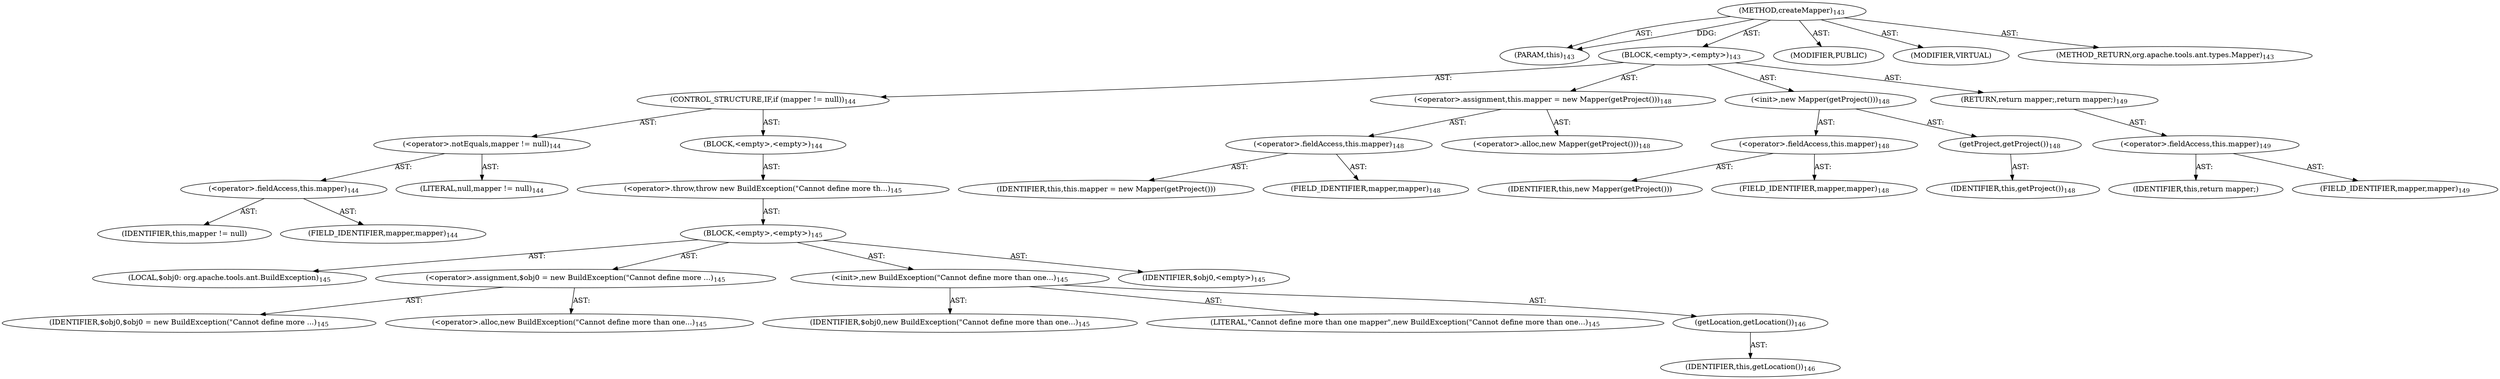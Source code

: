 digraph "createMapper" {  
"111669149701" [label = <(METHOD,createMapper)<SUB>143</SUB>> ]
"115964116997" [label = <(PARAM,this)<SUB>143</SUB>> ]
"25769803781" [label = <(BLOCK,&lt;empty&gt;,&lt;empty&gt;)<SUB>143</SUB>> ]
"47244640256" [label = <(CONTROL_STRUCTURE,IF,if (mapper != null))<SUB>144</SUB>> ]
"30064771082" [label = <(&lt;operator&gt;.notEquals,mapper != null)<SUB>144</SUB>> ]
"30064771083" [label = <(&lt;operator&gt;.fieldAccess,this.mapper)<SUB>144</SUB>> ]
"68719476756" [label = <(IDENTIFIER,this,mapper != null)> ]
"55834574853" [label = <(FIELD_IDENTIFIER,mapper,mapper)<SUB>144</SUB>> ]
"90194313216" [label = <(LITERAL,null,mapper != null)<SUB>144</SUB>> ]
"25769803782" [label = <(BLOCK,&lt;empty&gt;,&lt;empty&gt;)<SUB>144</SUB>> ]
"30064771084" [label = <(&lt;operator&gt;.throw,throw new BuildException(&quot;Cannot define more th...)<SUB>145</SUB>> ]
"25769803783" [label = <(BLOCK,&lt;empty&gt;,&lt;empty&gt;)<SUB>145</SUB>> ]
"94489280512" [label = <(LOCAL,$obj0: org.apache.tools.ant.BuildException)<SUB>145</SUB>> ]
"30064771085" [label = <(&lt;operator&gt;.assignment,$obj0 = new BuildException(&quot;Cannot define more ...)<SUB>145</SUB>> ]
"68719476757" [label = <(IDENTIFIER,$obj0,$obj0 = new BuildException(&quot;Cannot define more ...)<SUB>145</SUB>> ]
"30064771086" [label = <(&lt;operator&gt;.alloc,new BuildException(&quot;Cannot define more than one...)<SUB>145</SUB>> ]
"30064771087" [label = <(&lt;init&gt;,new BuildException(&quot;Cannot define more than one...)<SUB>145</SUB>> ]
"68719476758" [label = <(IDENTIFIER,$obj0,new BuildException(&quot;Cannot define more than one...)<SUB>145</SUB>> ]
"90194313217" [label = <(LITERAL,&quot;Cannot define more than one mapper&quot;,new BuildException(&quot;Cannot define more than one...)<SUB>145</SUB>> ]
"30064771088" [label = <(getLocation,getLocation())<SUB>146</SUB>> ]
"68719476741" [label = <(IDENTIFIER,this,getLocation())<SUB>146</SUB>> ]
"68719476759" [label = <(IDENTIFIER,$obj0,&lt;empty&gt;)<SUB>145</SUB>> ]
"30064771089" [label = <(&lt;operator&gt;.assignment,this.mapper = new Mapper(getProject()))<SUB>148</SUB>> ]
"30064771090" [label = <(&lt;operator&gt;.fieldAccess,this.mapper)<SUB>148</SUB>> ]
"68719476760" [label = <(IDENTIFIER,this,this.mapper = new Mapper(getProject()))> ]
"55834574854" [label = <(FIELD_IDENTIFIER,mapper,mapper)<SUB>148</SUB>> ]
"30064771091" [label = <(&lt;operator&gt;.alloc,new Mapper(getProject()))<SUB>148</SUB>> ]
"30064771092" [label = <(&lt;init&gt;,new Mapper(getProject()))<SUB>148</SUB>> ]
"30064771093" [label = <(&lt;operator&gt;.fieldAccess,this.mapper)<SUB>148</SUB>> ]
"68719476761" [label = <(IDENTIFIER,this,new Mapper(getProject()))> ]
"55834574855" [label = <(FIELD_IDENTIFIER,mapper,mapper)<SUB>148</SUB>> ]
"30064771094" [label = <(getProject,getProject())<SUB>148</SUB>> ]
"68719476742" [label = <(IDENTIFIER,this,getProject())<SUB>148</SUB>> ]
"146028888064" [label = <(RETURN,return mapper;,return mapper;)<SUB>149</SUB>> ]
"30064771095" [label = <(&lt;operator&gt;.fieldAccess,this.mapper)<SUB>149</SUB>> ]
"68719476762" [label = <(IDENTIFIER,this,return mapper;)> ]
"55834574856" [label = <(FIELD_IDENTIFIER,mapper,mapper)<SUB>149</SUB>> ]
"133143986192" [label = <(MODIFIER,PUBLIC)> ]
"133143986193" [label = <(MODIFIER,VIRTUAL)> ]
"128849018885" [label = <(METHOD_RETURN,org.apache.tools.ant.types.Mapper)<SUB>143</SUB>> ]
  "111669149701" -> "115964116997"  [ label = "AST: "] 
  "111669149701" -> "25769803781"  [ label = "AST: "] 
  "111669149701" -> "133143986192"  [ label = "AST: "] 
  "111669149701" -> "133143986193"  [ label = "AST: "] 
  "111669149701" -> "128849018885"  [ label = "AST: "] 
  "25769803781" -> "47244640256"  [ label = "AST: "] 
  "25769803781" -> "30064771089"  [ label = "AST: "] 
  "25769803781" -> "30064771092"  [ label = "AST: "] 
  "25769803781" -> "146028888064"  [ label = "AST: "] 
  "47244640256" -> "30064771082"  [ label = "AST: "] 
  "47244640256" -> "25769803782"  [ label = "AST: "] 
  "30064771082" -> "30064771083"  [ label = "AST: "] 
  "30064771082" -> "90194313216"  [ label = "AST: "] 
  "30064771083" -> "68719476756"  [ label = "AST: "] 
  "30064771083" -> "55834574853"  [ label = "AST: "] 
  "25769803782" -> "30064771084"  [ label = "AST: "] 
  "30064771084" -> "25769803783"  [ label = "AST: "] 
  "25769803783" -> "94489280512"  [ label = "AST: "] 
  "25769803783" -> "30064771085"  [ label = "AST: "] 
  "25769803783" -> "30064771087"  [ label = "AST: "] 
  "25769803783" -> "68719476759"  [ label = "AST: "] 
  "30064771085" -> "68719476757"  [ label = "AST: "] 
  "30064771085" -> "30064771086"  [ label = "AST: "] 
  "30064771087" -> "68719476758"  [ label = "AST: "] 
  "30064771087" -> "90194313217"  [ label = "AST: "] 
  "30064771087" -> "30064771088"  [ label = "AST: "] 
  "30064771088" -> "68719476741"  [ label = "AST: "] 
  "30064771089" -> "30064771090"  [ label = "AST: "] 
  "30064771089" -> "30064771091"  [ label = "AST: "] 
  "30064771090" -> "68719476760"  [ label = "AST: "] 
  "30064771090" -> "55834574854"  [ label = "AST: "] 
  "30064771092" -> "30064771093"  [ label = "AST: "] 
  "30064771092" -> "30064771094"  [ label = "AST: "] 
  "30064771093" -> "68719476761"  [ label = "AST: "] 
  "30064771093" -> "55834574855"  [ label = "AST: "] 
  "30064771094" -> "68719476742"  [ label = "AST: "] 
  "146028888064" -> "30064771095"  [ label = "AST: "] 
  "30064771095" -> "68719476762"  [ label = "AST: "] 
  "30064771095" -> "55834574856"  [ label = "AST: "] 
  "111669149701" -> "115964116997"  [ label = "DDG: "] 
}
